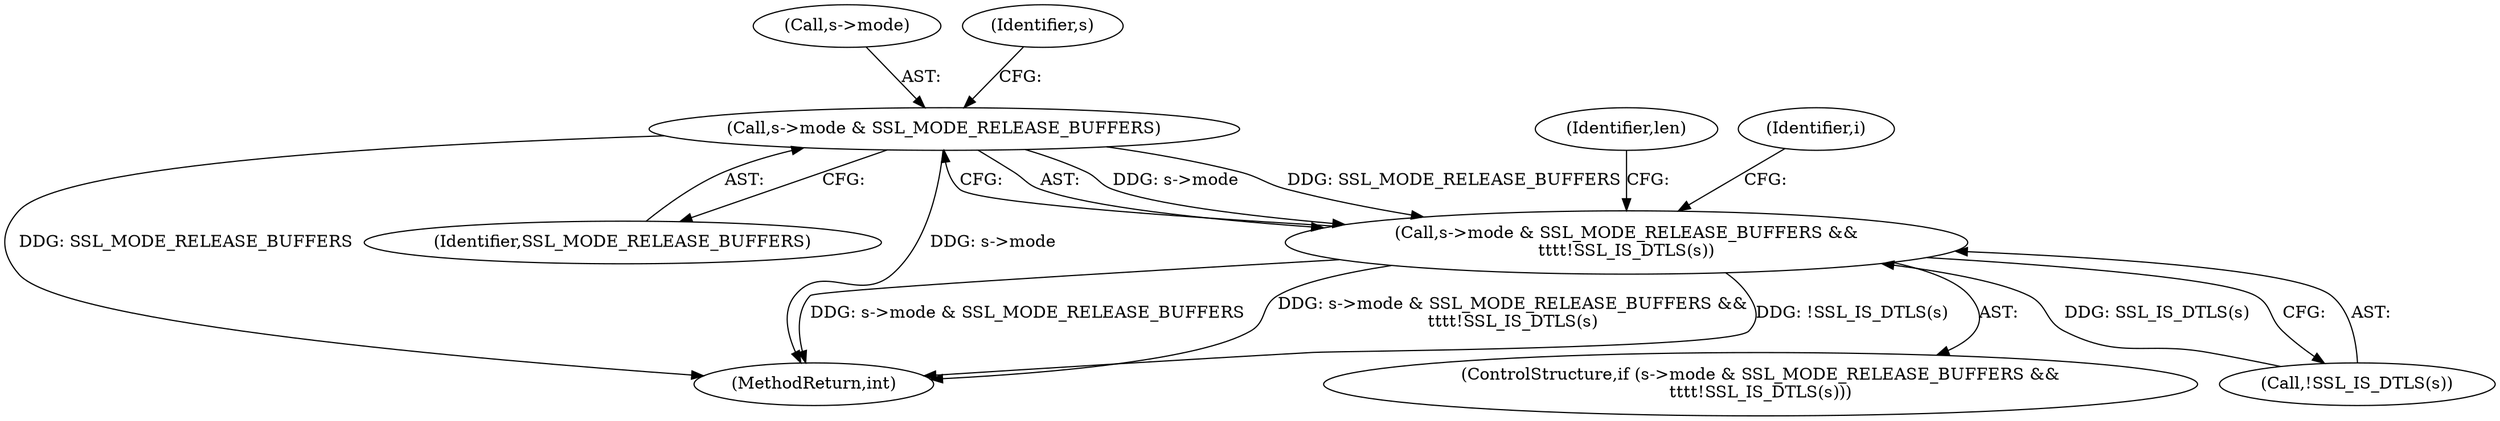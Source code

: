 digraph "0_openssl_feba02f3919495e1b960c33ba849e10e77d0785d_0@pointer" {
"1000456" [label="(Call,s->mode & SSL_MODE_RELEASE_BUFFERS)"];
"1000455" [label="(Call,s->mode & SSL_MODE_RELEASE_BUFFERS &&\n\t\t\t\t!SSL_IS_DTLS(s))"];
"1000461" [label="(Call,!SSL_IS_DTLS(s))"];
"1000457" [label="(Call,s->mode)"];
"1000512" [label="(MethodReturn,int)"];
"1000473" [label="(Identifier,i)"];
"1000460" [label="(Identifier,SSL_MODE_RELEASE_BUFFERS)"];
"1000456" [label="(Call,s->mode & SSL_MODE_RELEASE_BUFFERS)"];
"1000455" [label="(Call,s->mode & SSL_MODE_RELEASE_BUFFERS &&\n\t\t\t\t!SSL_IS_DTLS(s))"];
"1000454" [label="(ControlStructure,if (s->mode & SSL_MODE_RELEASE_BUFFERS &&\n\t\t\t\t!SSL_IS_DTLS(s)))"];
"1000463" [label="(Identifier,s)"];
"1000467" [label="(Identifier,len)"];
"1000456" -> "1000455"  [label="AST: "];
"1000456" -> "1000460"  [label="CFG: "];
"1000457" -> "1000456"  [label="AST: "];
"1000460" -> "1000456"  [label="AST: "];
"1000463" -> "1000456"  [label="CFG: "];
"1000455" -> "1000456"  [label="CFG: "];
"1000456" -> "1000512"  [label="DDG: SSL_MODE_RELEASE_BUFFERS"];
"1000456" -> "1000512"  [label="DDG: s->mode"];
"1000456" -> "1000455"  [label="DDG: s->mode"];
"1000456" -> "1000455"  [label="DDG: SSL_MODE_RELEASE_BUFFERS"];
"1000455" -> "1000454"  [label="AST: "];
"1000455" -> "1000461"  [label="CFG: "];
"1000461" -> "1000455"  [label="AST: "];
"1000467" -> "1000455"  [label="CFG: "];
"1000473" -> "1000455"  [label="CFG: "];
"1000455" -> "1000512"  [label="DDG: s->mode & SSL_MODE_RELEASE_BUFFERS &&\n\t\t\t\t!SSL_IS_DTLS(s)"];
"1000455" -> "1000512"  [label="DDG: !SSL_IS_DTLS(s)"];
"1000455" -> "1000512"  [label="DDG: s->mode & SSL_MODE_RELEASE_BUFFERS"];
"1000461" -> "1000455"  [label="DDG: SSL_IS_DTLS(s)"];
}
